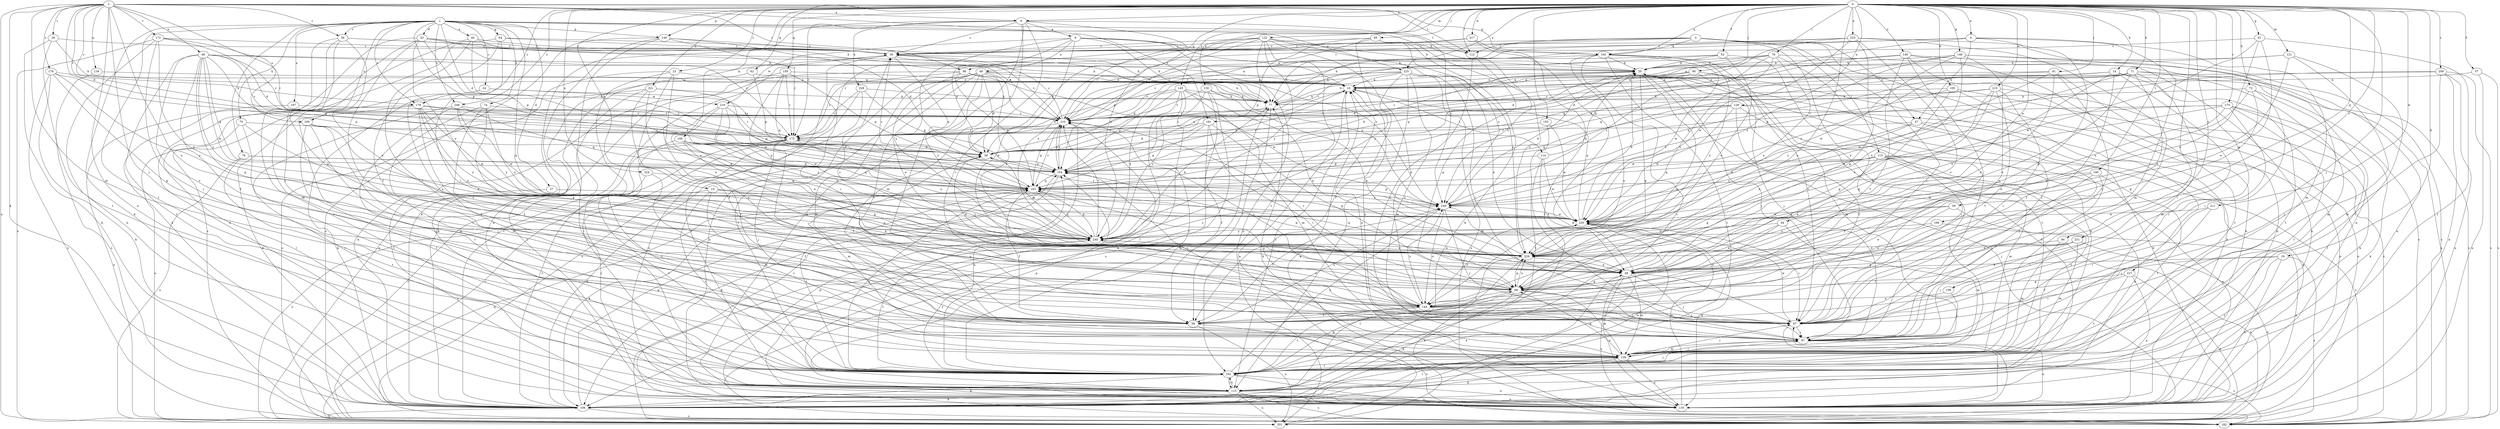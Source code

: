 strict digraph  {
0;
1;
2;
3;
4;
6;
9;
10;
14;
15;
19;
20;
23;
24;
26;
28;
30;
33;
37;
39;
44;
45;
46;
47;
48;
49;
52;
57;
58;
59;
61;
62;
64;
68;
71;
72;
74;
75;
76;
77;
78;
85;
86;
87;
90;
91;
94;
97;
100;
105;
106;
112;
113;
114;
115;
121;
122;
126;
129;
130;
134;
135;
140;
143;
144;
148;
149;
154;
158;
159;
162;
163;
168;
170;
172;
173;
178;
179;
181;
182;
190;
192;
193;
197;
200;
201;
209;
210;
211;
215;
217;
219;
220;
221;
223;
224;
225;
227;
228;
229;
231;
240;
248;
249;
0 -> 4  [label=a];
0 -> 6  [label=a];
0 -> 14  [label=b];
0 -> 15  [label=b];
0 -> 19  [label=b];
0 -> 23  [label=c];
0 -> 44  [label=e];
0 -> 52  [label=f];
0 -> 57  [label=f];
0 -> 59  [label=g];
0 -> 61  [label=g];
0 -> 62  [label=g];
0 -> 71  [label=h];
0 -> 72  [label=h];
0 -> 78  [label=i];
0 -> 85  [label=i];
0 -> 90  [label=j];
0 -> 91  [label=j];
0 -> 94  [label=j];
0 -> 97  [label=j];
0 -> 100  [label=k];
0 -> 105  [label=k];
0 -> 112  [label=l];
0 -> 121  [label=m];
0 -> 122  [label=m];
0 -> 129  [label=n];
0 -> 130  [label=n];
0 -> 140  [label=o];
0 -> 143  [label=o];
0 -> 144  [label=o];
0 -> 148  [label=p];
0 -> 149  [label=p];
0 -> 158  [label=q];
0 -> 159  [label=q];
0 -> 162  [label=q];
0 -> 168  [label=r];
0 -> 170  [label=r];
0 -> 178  [label=s];
0 -> 190  [label=t];
0 -> 193  [label=u];
0 -> 209  [label=v];
0 -> 211  [label=w];
0 -> 215  [label=w];
0 -> 217  [label=w];
0 -> 221  [label=x];
0 -> 223  [label=x];
0 -> 224  [label=x];
0 -> 225  [label=x];
0 -> 231  [label=y];
0 -> 240  [label=y];
0 -> 248  [label=z];
1 -> 20  [label=b];
1 -> 24  [label=c];
1 -> 26  [label=c];
1 -> 33  [label=d];
1 -> 37  [label=d];
1 -> 39  [label=d];
1 -> 45  [label=e];
1 -> 64  [label=g];
1 -> 68  [label=g];
1 -> 74  [label=h];
1 -> 75  [label=h];
1 -> 76  [label=h];
1 -> 106  [label=k];
1 -> 112  [label=l];
1 -> 149  [label=p];
1 -> 154  [label=p];
1 -> 178  [label=s];
1 -> 192  [label=t];
1 -> 197  [label=u];
1 -> 200  [label=u];
1 -> 225  [label=x];
1 -> 248  [label=z];
2 -> 6  [label=a];
2 -> 26  [label=c];
2 -> 28  [label=c];
2 -> 39  [label=d];
2 -> 46  [label=e];
2 -> 86  [label=i];
2 -> 97  [label=j];
2 -> 106  [label=k];
2 -> 112  [label=l];
2 -> 126  [label=m];
2 -> 134  [label=n];
2 -> 135  [label=n];
2 -> 144  [label=o];
2 -> 162  [label=q];
2 -> 172  [label=r];
2 -> 178  [label=s];
2 -> 179  [label=s];
2 -> 181  [label=s];
2 -> 200  [label=u];
2 -> 201  [label=u];
2 -> 210  [label=v];
3 -> 30  [label=c];
3 -> 47  [label=e];
3 -> 86  [label=i];
3 -> 87  [label=i];
3 -> 112  [label=l];
3 -> 113  [label=l];
3 -> 126  [label=m];
3 -> 162  [label=q];
3 -> 210  [label=v];
3 -> 227  [label=x];
4 -> 30  [label=c];
4 -> 47  [label=e];
4 -> 68  [label=g];
4 -> 77  [label=h];
4 -> 87  [label=i];
4 -> 126  [label=m];
4 -> 181  [label=s];
6 -> 9  [label=a];
6 -> 30  [label=c];
6 -> 87  [label=i];
6 -> 106  [label=k];
6 -> 126  [label=m];
6 -> 135  [label=n];
6 -> 173  [label=r];
6 -> 228  [label=x];
6 -> 229  [label=x];
6 -> 249  [label=z];
9 -> 10  [label=a];
9 -> 39  [label=d];
9 -> 48  [label=e];
9 -> 49  [label=e];
9 -> 77  [label=h];
9 -> 162  [label=q];
9 -> 219  [label=w];
9 -> 240  [label=y];
9 -> 249  [label=z];
10 -> 77  [label=h];
10 -> 114  [label=l];
10 -> 115  [label=l];
14 -> 10  [label=a];
14 -> 58  [label=f];
14 -> 126  [label=m];
14 -> 182  [label=s];
14 -> 192  [label=t];
14 -> 229  [label=x];
14 -> 249  [label=z];
15 -> 49  [label=e];
15 -> 58  [label=f];
15 -> 192  [label=t];
15 -> 201  [label=u];
15 -> 240  [label=y];
15 -> 249  [label=z];
19 -> 49  [label=e];
19 -> 58  [label=f];
19 -> 135  [label=n];
19 -> 182  [label=s];
19 -> 192  [label=t];
20 -> 10  [label=a];
20 -> 68  [label=g];
20 -> 97  [label=j];
20 -> 144  [label=o];
20 -> 201  [label=u];
23 -> 10  [label=a];
23 -> 58  [label=f];
23 -> 115  [label=l];
23 -> 182  [label=s];
23 -> 240  [label=y];
24 -> 106  [label=k];
24 -> 144  [label=o];
24 -> 173  [label=r];
24 -> 219  [label=w];
26 -> 20  [label=b];
26 -> 30  [label=c];
26 -> 49  [label=e];
26 -> 58  [label=f];
26 -> 68  [label=g];
26 -> 126  [label=m];
28 -> 30  [label=c];
28 -> 77  [label=h];
28 -> 106  [label=k];
28 -> 192  [label=t];
30 -> 20  [label=b];
30 -> 87  [label=i];
30 -> 106  [label=k];
30 -> 163  [label=q];
30 -> 210  [label=v];
30 -> 249  [label=z];
33 -> 30  [label=c];
33 -> 87  [label=i];
33 -> 106  [label=k];
33 -> 135  [label=n];
33 -> 154  [label=p];
33 -> 173  [label=r];
33 -> 210  [label=v];
33 -> 240  [label=y];
37 -> 135  [label=n];
37 -> 249  [label=z];
39 -> 10  [label=a];
39 -> 126  [label=m];
39 -> 154  [label=p];
44 -> 49  [label=e];
44 -> 126  [label=m];
44 -> 144  [label=o];
44 -> 240  [label=y];
45 -> 30  [label=c];
45 -> 39  [label=d];
45 -> 77  [label=h];
45 -> 87  [label=i];
45 -> 115  [label=l];
46 -> 10  [label=a];
46 -> 20  [label=b];
46 -> 58  [label=f];
46 -> 68  [label=g];
46 -> 144  [label=o];
46 -> 154  [label=p];
46 -> 163  [label=q];
46 -> 173  [label=r];
46 -> 192  [label=t];
46 -> 210  [label=v];
46 -> 220  [label=w];
46 -> 240  [label=y];
47 -> 97  [label=j];
47 -> 135  [label=n];
47 -> 173  [label=r];
47 -> 220  [label=w];
47 -> 229  [label=x];
48 -> 10  [label=a];
48 -> 39  [label=d];
48 -> 58  [label=f];
48 -> 77  [label=h];
48 -> 87  [label=i];
48 -> 126  [label=m];
48 -> 135  [label=n];
48 -> 192  [label=t];
48 -> 210  [label=v];
48 -> 229  [label=x];
48 -> 240  [label=y];
49 -> 39  [label=d];
49 -> 68  [label=g];
49 -> 87  [label=i];
49 -> 97  [label=j];
49 -> 126  [label=m];
49 -> 135  [label=n];
49 -> 154  [label=p];
49 -> 182  [label=s];
52 -> 20  [label=b];
52 -> 97  [label=j];
52 -> 173  [label=r];
52 -> 210  [label=v];
52 -> 229  [label=x];
57 -> 10  [label=a];
57 -> 182  [label=s];
57 -> 201  [label=u];
58 -> 182  [label=s];
58 -> 201  [label=u];
58 -> 249  [label=z];
59 -> 49  [label=e];
59 -> 87  [label=i];
59 -> 220  [label=w];
59 -> 229  [label=x];
61 -> 30  [label=c];
61 -> 49  [label=e];
61 -> 115  [label=l];
61 -> 220  [label=w];
61 -> 229  [label=x];
62 -> 10  [label=a];
62 -> 115  [label=l];
62 -> 154  [label=p];
64 -> 30  [label=c];
64 -> 58  [label=f];
64 -> 77  [label=h];
64 -> 87  [label=i];
64 -> 182  [label=s];
68 -> 30  [label=c];
68 -> 97  [label=j];
68 -> 106  [label=k];
68 -> 126  [label=m];
68 -> 144  [label=o];
68 -> 210  [label=v];
68 -> 229  [label=x];
71 -> 10  [label=a];
71 -> 39  [label=d];
71 -> 49  [label=e];
71 -> 87  [label=i];
71 -> 126  [label=m];
71 -> 144  [label=o];
71 -> 163  [label=q];
71 -> 182  [label=s];
71 -> 220  [label=w];
72 -> 49  [label=e];
72 -> 68  [label=g];
72 -> 77  [label=h];
72 -> 87  [label=i];
72 -> 97  [label=j];
74 -> 58  [label=f];
74 -> 68  [label=g];
74 -> 126  [label=m];
74 -> 210  [label=v];
74 -> 240  [label=y];
75 -> 173  [label=r];
75 -> 192  [label=t];
75 -> 201  [label=u];
75 -> 229  [label=x];
76 -> 154  [label=p];
76 -> 163  [label=q];
76 -> 192  [label=t];
76 -> 201  [label=u];
77 -> 20  [label=b];
77 -> 58  [label=f];
77 -> 210  [label=v];
78 -> 20  [label=b];
78 -> 39  [label=d];
78 -> 77  [label=h];
78 -> 97  [label=j];
78 -> 135  [label=n];
78 -> 229  [label=x];
78 -> 240  [label=y];
78 -> 249  [label=z];
85 -> 30  [label=c];
85 -> 106  [label=k];
85 -> 154  [label=p];
85 -> 210  [label=v];
85 -> 229  [label=x];
85 -> 240  [label=y];
85 -> 249  [label=z];
86 -> 10  [label=a];
86 -> 49  [label=e];
86 -> 115  [label=l];
86 -> 163  [label=q];
86 -> 201  [label=u];
86 -> 220  [label=w];
87 -> 97  [label=j];
87 -> 135  [label=n];
87 -> 220  [label=w];
90 -> 10  [label=a];
90 -> 39  [label=d];
90 -> 97  [label=j];
90 -> 126  [label=m];
90 -> 154  [label=p];
90 -> 173  [label=r];
90 -> 192  [label=t];
91 -> 10  [label=a];
91 -> 49  [label=e];
91 -> 87  [label=i];
91 -> 192  [label=t];
91 -> 210  [label=v];
91 -> 240  [label=y];
94 -> 126  [label=m];
94 -> 201  [label=u];
94 -> 229  [label=x];
97 -> 10  [label=a];
97 -> 126  [label=m];
97 -> 135  [label=n];
100 -> 39  [label=d];
100 -> 68  [label=g];
100 -> 144  [label=o];
100 -> 154  [label=p];
100 -> 163  [label=q];
100 -> 192  [label=t];
100 -> 220  [label=w];
105 -> 68  [label=g];
105 -> 77  [label=h];
105 -> 182  [label=s];
105 -> 201  [label=u];
105 -> 249  [label=z];
106 -> 20  [label=b];
106 -> 30  [label=c];
106 -> 39  [label=d];
106 -> 49  [label=e];
106 -> 154  [label=p];
106 -> 173  [label=r];
106 -> 182  [label=s];
106 -> 201  [label=u];
106 -> 220  [label=w];
112 -> 68  [label=g];
112 -> 97  [label=j];
112 -> 249  [label=z];
113 -> 49  [label=e];
113 -> 68  [label=g];
113 -> 106  [label=k];
113 -> 126  [label=m];
113 -> 135  [label=n];
113 -> 154  [label=p];
113 -> 163  [label=q];
113 -> 182  [label=s];
113 -> 192  [label=t];
113 -> 249  [label=z];
114 -> 20  [label=b];
114 -> 49  [label=e];
114 -> 97  [label=j];
114 -> 154  [label=p];
114 -> 220  [label=w];
115 -> 20  [label=b];
115 -> 77  [label=h];
115 -> 106  [label=k];
115 -> 135  [label=n];
115 -> 182  [label=s];
115 -> 192  [label=t];
115 -> 201  [label=u];
121 -> 10  [label=a];
121 -> 20  [label=b];
121 -> 49  [label=e];
121 -> 97  [label=j];
121 -> 192  [label=t];
122 -> 20  [label=b];
122 -> 30  [label=c];
122 -> 39  [label=d];
122 -> 144  [label=o];
122 -> 154  [label=p];
122 -> 192  [label=t];
122 -> 201  [label=u];
122 -> 210  [label=v];
122 -> 229  [label=x];
122 -> 240  [label=y];
126 -> 10  [label=a];
126 -> 68  [label=g];
126 -> 87  [label=i];
126 -> 97  [label=j];
126 -> 106  [label=k];
126 -> 115  [label=l];
126 -> 135  [label=n];
126 -> 182  [label=s];
126 -> 192  [label=t];
129 -> 58  [label=f];
129 -> 87  [label=i];
129 -> 135  [label=n];
129 -> 163  [label=q];
129 -> 173  [label=r];
129 -> 210  [label=v];
129 -> 220  [label=w];
130 -> 49  [label=e];
130 -> 77  [label=h];
130 -> 106  [label=k];
130 -> 182  [label=s];
130 -> 210  [label=v];
130 -> 240  [label=y];
134 -> 10  [label=a];
134 -> 182  [label=s];
135 -> 20  [label=b];
135 -> 77  [label=h];
135 -> 87  [label=i];
135 -> 154  [label=p];
135 -> 173  [label=r];
135 -> 220  [label=w];
140 -> 20  [label=b];
140 -> 39  [label=d];
140 -> 58  [label=f];
140 -> 87  [label=i];
140 -> 106  [label=k];
140 -> 135  [label=n];
140 -> 182  [label=s];
143 -> 39  [label=d];
143 -> 49  [label=e];
143 -> 77  [label=h];
143 -> 115  [label=l];
143 -> 126  [label=m];
143 -> 154  [label=p];
143 -> 192  [label=t];
143 -> 201  [label=u];
143 -> 240  [label=y];
144 -> 58  [label=f];
144 -> 87  [label=i];
144 -> 192  [label=t];
144 -> 210  [label=v];
144 -> 249  [label=z];
148 -> 20  [label=b];
148 -> 135  [label=n];
148 -> 144  [label=o];
148 -> 163  [label=q];
148 -> 182  [label=s];
148 -> 220  [label=w];
148 -> 229  [label=x];
148 -> 249  [label=z];
149 -> 30  [label=c];
149 -> 39  [label=d];
149 -> 115  [label=l];
149 -> 135  [label=n];
149 -> 173  [label=r];
149 -> 182  [label=s];
154 -> 10  [label=a];
154 -> 20  [label=b];
154 -> 87  [label=i];
154 -> 106  [label=k];
154 -> 163  [label=q];
154 -> 210  [label=v];
158 -> 97  [label=j];
158 -> 144  [label=o];
159 -> 10  [label=a];
159 -> 106  [label=k];
159 -> 154  [label=p];
159 -> 163  [label=q];
159 -> 173  [label=r];
159 -> 220  [label=w];
162 -> 20  [label=b];
162 -> 77  [label=h];
162 -> 87  [label=i];
162 -> 115  [label=l];
162 -> 144  [label=o];
162 -> 192  [label=t];
162 -> 220  [label=w];
162 -> 229  [label=x];
163 -> 30  [label=c];
163 -> 58  [label=f];
163 -> 106  [label=k];
163 -> 144  [label=o];
163 -> 192  [label=t];
163 -> 210  [label=v];
163 -> 240  [label=y];
163 -> 249  [label=z];
168 -> 49  [label=e];
168 -> 135  [label=n];
168 -> 240  [label=y];
170 -> 49  [label=e];
170 -> 87  [label=i];
170 -> 106  [label=k];
170 -> 115  [label=l];
170 -> 192  [label=t];
170 -> 210  [label=v];
170 -> 220  [label=w];
170 -> 249  [label=z];
172 -> 30  [label=c];
172 -> 39  [label=d];
172 -> 97  [label=j];
172 -> 135  [label=n];
172 -> 173  [label=r];
172 -> 201  [label=u];
172 -> 229  [label=x];
173 -> 39  [label=d];
173 -> 58  [label=f];
173 -> 97  [label=j];
173 -> 182  [label=s];
173 -> 240  [label=y];
178 -> 39  [label=d];
178 -> 58  [label=f];
178 -> 115  [label=l];
178 -> 126  [label=m];
178 -> 210  [label=v];
178 -> 220  [label=w];
178 -> 229  [label=x];
178 -> 240  [label=y];
179 -> 10  [label=a];
179 -> 68  [label=g];
179 -> 106  [label=k];
179 -> 154  [label=p];
179 -> 182  [label=s];
179 -> 240  [label=y];
181 -> 39  [label=d];
181 -> 58  [label=f];
181 -> 68  [label=g];
181 -> 87  [label=i];
181 -> 163  [label=q];
181 -> 173  [label=r];
182 -> 10  [label=a];
182 -> 210  [label=v];
190 -> 87  [label=i];
190 -> 97  [label=j];
190 -> 163  [label=q];
190 -> 192  [label=t];
190 -> 229  [label=x];
192 -> 68  [label=g];
192 -> 97  [label=j];
192 -> 106  [label=k];
192 -> 115  [label=l];
192 -> 135  [label=n];
192 -> 154  [label=p];
192 -> 163  [label=q];
192 -> 182  [label=s];
192 -> 240  [label=y];
192 -> 249  [label=z];
193 -> 173  [label=r];
193 -> 192  [label=t];
193 -> 220  [label=w];
197 -> 201  [label=u];
197 -> 210  [label=v];
200 -> 87  [label=i];
200 -> 97  [label=j];
200 -> 173  [label=r];
200 -> 192  [label=t];
200 -> 229  [label=x];
201 -> 10  [label=a];
201 -> 20  [label=b];
201 -> 163  [label=q];
201 -> 173  [label=r];
201 -> 229  [label=x];
209 -> 10  [label=a];
209 -> 126  [label=m];
209 -> 135  [label=n];
209 -> 154  [label=p];
209 -> 182  [label=s];
209 -> 201  [label=u];
210 -> 30  [label=c];
210 -> 135  [label=n];
210 -> 154  [label=p];
210 -> 163  [label=q];
210 -> 173  [label=r];
211 -> 87  [label=i];
211 -> 97  [label=j];
211 -> 220  [label=w];
215 -> 58  [label=f];
215 -> 68  [label=g];
215 -> 77  [label=h];
215 -> 87  [label=i];
215 -> 106  [label=k];
215 -> 163  [label=q];
215 -> 229  [label=x];
217 -> 30  [label=c];
217 -> 106  [label=k];
217 -> 115  [label=l];
217 -> 173  [label=r];
219 -> 49  [label=e];
219 -> 58  [label=f];
219 -> 173  [label=r];
219 -> 210  [label=v];
219 -> 220  [label=w];
219 -> 240  [label=y];
220 -> 10  [label=a];
220 -> 20  [label=b];
220 -> 87  [label=i];
220 -> 135  [label=n];
220 -> 144  [label=o];
220 -> 173  [label=r];
220 -> 240  [label=y];
221 -> 77  [label=h];
221 -> 106  [label=k];
221 -> 115  [label=l];
221 -> 144  [label=o];
221 -> 163  [label=q];
221 -> 229  [label=x];
223 -> 30  [label=c];
223 -> 68  [label=g];
223 -> 126  [label=m];
223 -> 135  [label=n];
223 -> 144  [label=o];
223 -> 163  [label=q];
223 -> 210  [label=v];
223 -> 220  [label=w];
224 -> 126  [label=m];
224 -> 163  [label=q];
224 -> 192  [label=t];
225 -> 10  [label=a];
225 -> 39  [label=d];
225 -> 49  [label=e];
225 -> 58  [label=f];
225 -> 87  [label=i];
225 -> 115  [label=l];
225 -> 126  [label=m];
225 -> 173  [label=r];
225 -> 182  [label=s];
225 -> 210  [label=v];
227 -> 68  [label=g];
227 -> 87  [label=i];
227 -> 135  [label=n];
227 -> 192  [label=t];
227 -> 201  [label=u];
228 -> 77  [label=h];
228 -> 135  [label=n];
228 -> 154  [label=p];
228 -> 173  [label=r];
228 -> 182  [label=s];
229 -> 49  [label=e];
229 -> 68  [label=g];
229 -> 115  [label=l];
229 -> 163  [label=q];
229 -> 240  [label=y];
229 -> 249  [label=z];
231 -> 58  [label=f];
231 -> 68  [label=g];
231 -> 97  [label=j];
231 -> 126  [label=m];
231 -> 201  [label=u];
231 -> 229  [label=x];
240 -> 39  [label=d];
240 -> 77  [label=h];
240 -> 144  [label=o];
240 -> 163  [label=q];
240 -> 192  [label=t];
240 -> 210  [label=v];
240 -> 220  [label=w];
240 -> 229  [label=x];
240 -> 249  [label=z];
248 -> 115  [label=l];
248 -> 163  [label=q];
248 -> 192  [label=t];
248 -> 210  [label=v];
248 -> 220  [label=w];
248 -> 240  [label=y];
249 -> 20  [label=b];
249 -> 58  [label=f];
249 -> 97  [label=j];
249 -> 144  [label=o];
249 -> 154  [label=p];
249 -> 220  [label=w];
}
